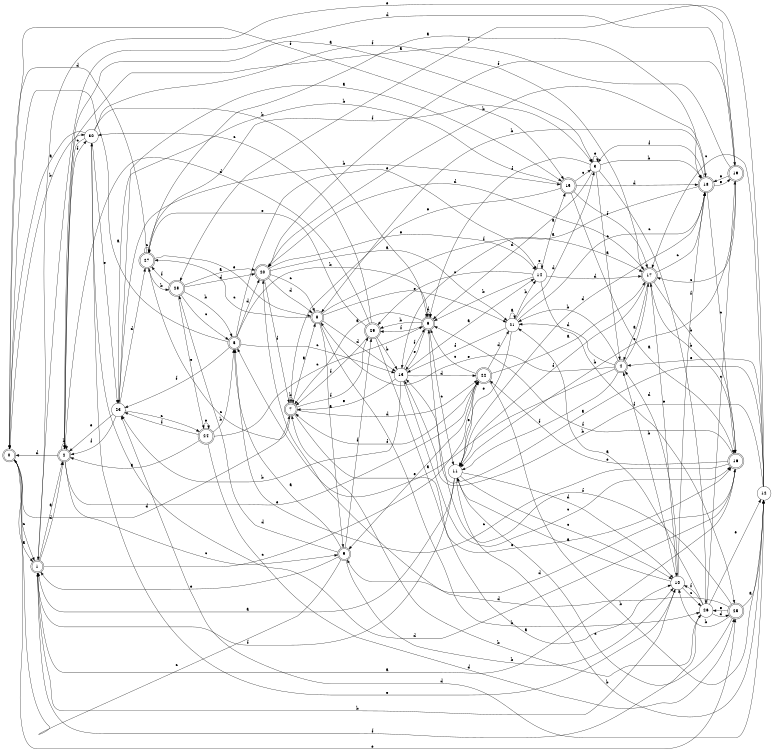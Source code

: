 digraph n25_10 {
__start0 [label="" shape="none"];

rankdir=LR;
size="8,5";

s0 [style="rounded,filled", color="black", fillcolor="white" shape="doublecircle", label="0"];
s1 [style="rounded,filled", color="black", fillcolor="white" shape="doublecircle", label="1"];
s2 [style="rounded,filled", color="black", fillcolor="white" shape="doublecircle", label="2"];
s3 [style="filled", color="black", fillcolor="white" shape="circle", label="3"];
s4 [style="rounded,filled", color="black", fillcolor="white" shape="doublecircle", label="4"];
s5 [style="rounded,filled", color="black", fillcolor="white" shape="doublecircle", label="5"];
s6 [style="rounded,filled", color="black", fillcolor="white" shape="doublecircle", label="6"];
s7 [style="rounded,filled", color="black", fillcolor="white" shape="doublecircle", label="7"];
s8 [style="rounded,filled", color="black", fillcolor="white" shape="doublecircle", label="8"];
s9 [style="rounded,filled", color="black", fillcolor="white" shape="doublecircle", label="9"];
s10 [style="filled", color="black", fillcolor="white" shape="circle", label="10"];
s11 [style="filled", color="black", fillcolor="white" shape="circle", label="11"];
s12 [style="filled", color="black", fillcolor="white" shape="circle", label="12"];
s13 [style="filled", color="black", fillcolor="white" shape="circle", label="13"];
s14 [style="filled", color="black", fillcolor="white" shape="circle", label="14"];
s15 [style="rounded,filled", color="black", fillcolor="white" shape="doublecircle", label="15"];
s16 [style="rounded,filled", color="black", fillcolor="white" shape="doublecircle", label="16"];
s17 [style="rounded,filled", color="black", fillcolor="white" shape="doublecircle", label="17"];
s18 [style="rounded,filled", color="black", fillcolor="white" shape="doublecircle", label="18"];
s19 [style="rounded,filled", color="black", fillcolor="white" shape="doublecircle", label="19"];
s20 [style="rounded,filled", color="black", fillcolor="white" shape="doublecircle", label="20"];
s21 [style="filled", color="black", fillcolor="white" shape="circle", label="21"];
s22 [style="rounded,filled", color="black", fillcolor="white" shape="doublecircle", label="22"];
s23 [style="filled", color="black", fillcolor="white" shape="circle", label="23"];
s24 [style="rounded,filled", color="black", fillcolor="white" shape="doublecircle", label="24"];
s25 [style="rounded,filled", color="black", fillcolor="white" shape="doublecircle", label="25"];
s26 [style="filled", color="black", fillcolor="white" shape="circle", label="26"];
s27 [style="rounded,filled", color="black", fillcolor="white" shape="doublecircle", label="27"];
s28 [style="rounded,filled", color="black", fillcolor="white" shape="doublecircle", label="28"];
s29 [style="rounded,filled", color="black", fillcolor="white" shape="doublecircle", label="29"];
s30 [style="filled", color="black", fillcolor="white" shape="circle", label="30"];
s0 -> s1 [label="a"];
s0 -> s30 [label="b"];
s0 -> s1 [label="c"];
s0 -> s7 [label="d"];
s0 -> s25 [label="e"];
s0 -> s15 [label="f"];
s1 -> s2 [label="a"];
s1 -> s10 [label="b"];
s1 -> s22 [label="c"];
s1 -> s2 [label="d"];
s1 -> s19 [label="e"];
s1 -> s26 [label="f"];
s2 -> s3 [label="a"];
s2 -> s2 [label="b"];
s2 -> s9 [label="c"];
s2 -> s0 [label="d"];
s2 -> s22 [label="e"];
s2 -> s30 [label="f"];
s3 -> s4 [label="a"];
s3 -> s18 [label="b"];
s3 -> s26 [label="c"];
s3 -> s6 [label="d"];
s3 -> s3 [label="e"];
s3 -> s6 [label="f"];
s4 -> s5 [label="a"];
s4 -> s21 [label="b"];
s4 -> s17 [label="c"];
s4 -> s21 [label="d"];
s4 -> s8 [label="e"];
s4 -> s11 [label="f"];
s5 -> s0 [label="a"];
s5 -> s6 [label="b"];
s5 -> s13 [label="c"];
s5 -> s20 [label="d"];
s5 -> s14 [label="e"];
s5 -> s23 [label="f"];
s6 -> s7 [label="a"];
s6 -> s29 [label="b"];
s6 -> s11 [label="c"];
s6 -> s6 [label="d"];
s6 -> s13 [label="e"];
s6 -> s29 [label="f"];
s7 -> s8 [label="a"];
s7 -> s7 [label="b"];
s7 -> s27 [label="c"];
s7 -> s22 [label="d"];
s7 -> s16 [label="e"];
s7 -> s29 [label="f"];
s8 -> s9 [label="a"];
s8 -> s26 [label="b"];
s8 -> s27 [label="c"];
s8 -> s13 [label="d"];
s8 -> s21 [label="e"];
s8 -> s17 [label="f"];
s9 -> s5 [label="a"];
s9 -> s10 [label="b"];
s9 -> s0 [label="c"];
s9 -> s28 [label="d"];
s9 -> s1 [label="e"];
s9 -> s29 [label="f"];
s10 -> s11 [label="a"];
s10 -> s4 [label="b"];
s10 -> s26 [label="c"];
s10 -> s4 [label="d"];
s10 -> s30 [label="e"];
s10 -> s18 [label="f"];
s11 -> s1 [label="a"];
s11 -> s12 [label="b"];
s11 -> s10 [label="c"];
s11 -> s10 [label="d"];
s11 -> s22 [label="e"];
s11 -> s1 [label="f"];
s12 -> s13 [label="a"];
s12 -> s13 [label="b"];
s12 -> s17 [label="c"];
s12 -> s23 [label="d"];
s12 -> s4 [label="e"];
s12 -> s28 [label="f"];
s13 -> s14 [label="a"];
s13 -> s23 [label="b"];
s13 -> s16 [label="c"];
s13 -> s22 [label="d"];
s13 -> s7 [label="e"];
s13 -> s6 [label="f"];
s14 -> s15 [label="a"];
s14 -> s6 [label="b"];
s14 -> s29 [label="c"];
s14 -> s17 [label="d"];
s14 -> s14 [label="e"];
s14 -> s25 [label="f"];
s15 -> s16 [label="a"];
s15 -> s23 [label="b"];
s15 -> s3 [label="c"];
s15 -> s18 [label="d"];
s15 -> s7 [label="e"];
s15 -> s17 [label="f"];
s16 -> s1 [label="a"];
s16 -> s17 [label="b"];
s16 -> s5 [label="c"];
s16 -> s9 [label="d"];
s16 -> s22 [label="e"];
s16 -> s6 [label="f"];
s17 -> s4 [label="a"];
s17 -> s16 [label="b"];
s17 -> s18 [label="c"];
s17 -> s20 [label="d"];
s17 -> s10 [label="e"];
s17 -> s11 [label="f"];
s18 -> s13 [label="a"];
s18 -> s8 [label="b"];
s18 -> s16 [label="c"];
s18 -> s11 [label="d"];
s18 -> s19 [label="e"];
s18 -> s3 [label="f"];
s19 -> s2 [label="a"];
s19 -> s11 [label="b"];
s19 -> s17 [label="c"];
s19 -> s1 [label="d"];
s19 -> s18 [label="e"];
s19 -> s20 [label="f"];
s20 -> s21 [label="a"];
s20 -> s18 [label="b"];
s20 -> s8 [label="c"];
s20 -> s8 [label="d"];
s20 -> s14 [label="e"];
s20 -> s7 [label="f"];
s21 -> s21 [label="a"];
s21 -> s14 [label="b"];
s21 -> s18 [label="c"];
s21 -> s3 [label="d"];
s21 -> s11 [label="e"];
s21 -> s13 [label="f"];
s22 -> s17 [label="a"];
s22 -> s12 [label="b"];
s22 -> s6 [label="c"];
s22 -> s21 [label="d"];
s22 -> s9 [label="e"];
s22 -> s7 [label="f"];
s23 -> s15 [label="a"];
s23 -> s15 [label="b"];
s23 -> s24 [label="c"];
s23 -> s27 [label="d"];
s23 -> s2 [label="e"];
s23 -> s2 [label="f"];
s24 -> s2 [label="a"];
s24 -> s5 [label="b"];
s24 -> s6 [label="c"];
s24 -> s25 [label="d"];
s24 -> s24 [label="e"];
s24 -> s23 [label="f"];
s25 -> s12 [label="a"];
s25 -> s10 [label="b"];
s25 -> s11 [label="c"];
s25 -> s20 [label="d"];
s25 -> s26 [label="e"];
s25 -> s6 [label="f"];
s26 -> s21 [label="a"];
s26 -> s7 [label="b"];
s26 -> s19 [label="c"];
s26 -> s25 [label="d"];
s26 -> s12 [label="e"];
s26 -> s10 [label="f"];
s27 -> s18 [label="a"];
s27 -> s28 [label="b"];
s27 -> s27 [label="c"];
s27 -> s0 [label="d"];
s27 -> s8 [label="e"];
s27 -> s3 [label="f"];
s28 -> s20 [label="a"];
s28 -> s5 [label="b"];
s28 -> s5 [label="c"];
s28 -> s20 [label="d"];
s28 -> s24 [label="e"];
s28 -> s27 [label="f"];
s29 -> s10 [label="a"];
s29 -> s13 [label="b"];
s29 -> s30 [label="c"];
s29 -> s2 [label="d"];
s29 -> s27 [label="e"];
s29 -> s7 [label="f"];
s30 -> s0 [label="a"];
s30 -> s6 [label="b"];
s30 -> s2 [label="c"];
s30 -> s16 [label="d"];
s30 -> s23 [label="e"];
s30 -> s17 [label="f"];

}
